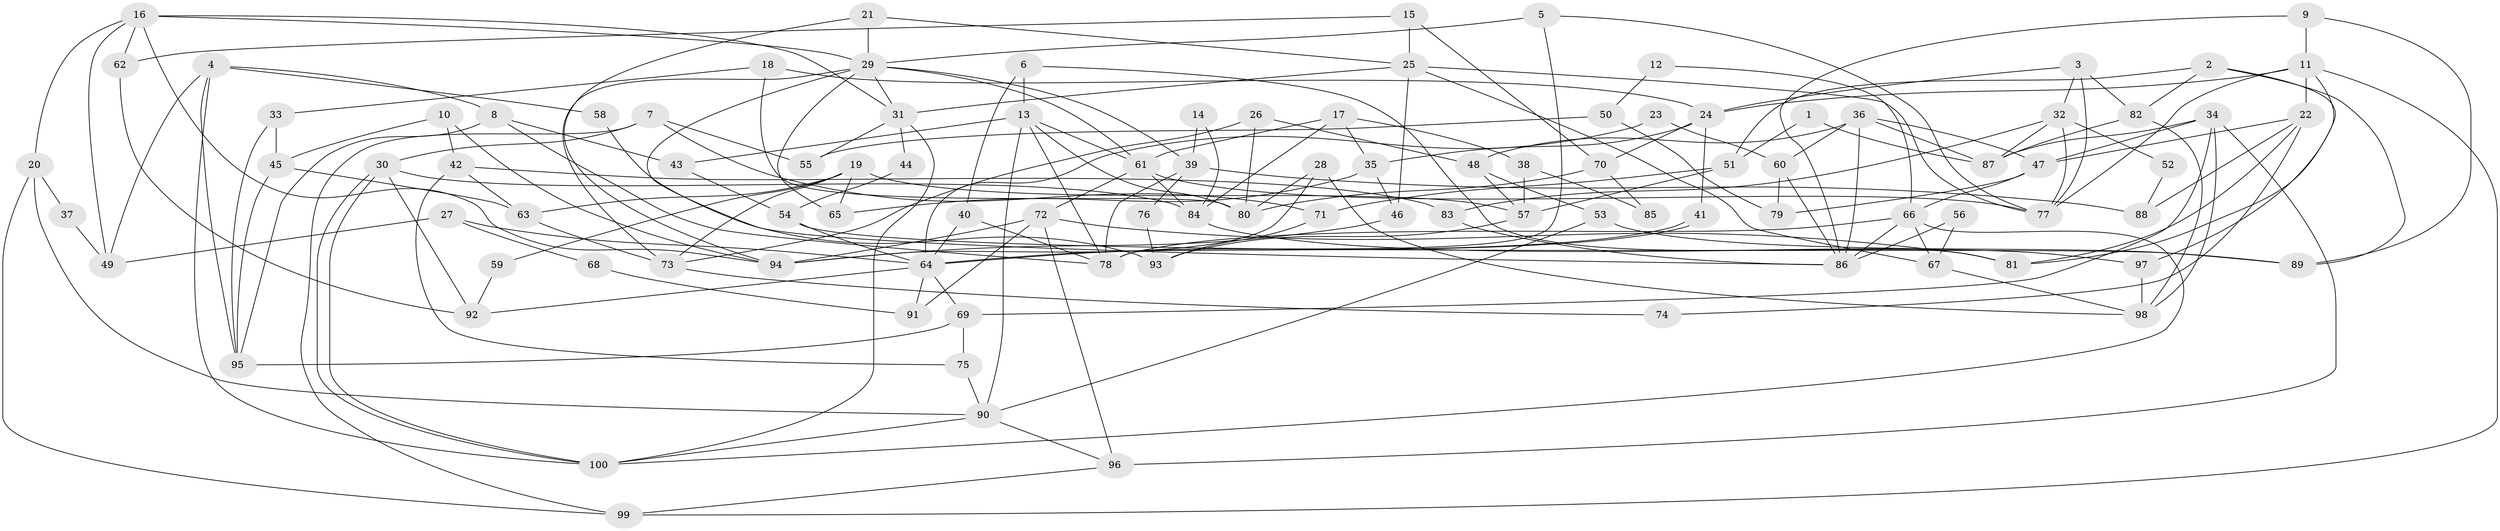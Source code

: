 // Generated by graph-tools (version 1.1) at 2025/38/02/21/25 10:38:59]
// undirected, 100 vertices, 200 edges
graph export_dot {
graph [start="1"]
  node [color=gray90,style=filled];
  1;
  2;
  3;
  4;
  5;
  6;
  7;
  8;
  9;
  10;
  11;
  12;
  13;
  14;
  15;
  16;
  17;
  18;
  19;
  20;
  21;
  22;
  23;
  24;
  25;
  26;
  27;
  28;
  29;
  30;
  31;
  32;
  33;
  34;
  35;
  36;
  37;
  38;
  39;
  40;
  41;
  42;
  43;
  44;
  45;
  46;
  47;
  48;
  49;
  50;
  51;
  52;
  53;
  54;
  55;
  56;
  57;
  58;
  59;
  60;
  61;
  62;
  63;
  64;
  65;
  66;
  67;
  68;
  69;
  70;
  71;
  72;
  73;
  74;
  75;
  76;
  77;
  78;
  79;
  80;
  81;
  82;
  83;
  84;
  85;
  86;
  87;
  88;
  89;
  90;
  91;
  92;
  93;
  94;
  95;
  96;
  97;
  98;
  99;
  100;
  1 -- 51;
  1 -- 87;
  2 -- 82;
  2 -- 97;
  2 -- 51;
  2 -- 89;
  3 -- 77;
  3 -- 32;
  3 -- 24;
  3 -- 82;
  4 -- 95;
  4 -- 100;
  4 -- 8;
  4 -- 49;
  4 -- 58;
  5 -- 77;
  5 -- 29;
  5 -- 78;
  6 -- 13;
  6 -- 40;
  6 -- 81;
  7 -- 99;
  7 -- 71;
  7 -- 30;
  7 -- 55;
  8 -- 43;
  8 -- 78;
  8 -- 95;
  9 -- 11;
  9 -- 89;
  9 -- 86;
  10 -- 94;
  10 -- 42;
  10 -- 45;
  11 -- 99;
  11 -- 81;
  11 -- 22;
  11 -- 24;
  11 -- 77;
  12 -- 66;
  12 -- 50;
  13 -- 78;
  13 -- 61;
  13 -- 43;
  13 -- 80;
  13 -- 90;
  14 -- 84;
  14 -- 39;
  15 -- 62;
  15 -- 25;
  15 -- 70;
  16 -- 29;
  16 -- 94;
  16 -- 20;
  16 -- 31;
  16 -- 49;
  16 -- 62;
  17 -- 61;
  17 -- 84;
  17 -- 35;
  17 -- 38;
  18 -- 80;
  18 -- 24;
  18 -- 33;
  19 -- 65;
  19 -- 63;
  19 -- 57;
  19 -- 59;
  19 -- 73;
  20 -- 90;
  20 -- 37;
  20 -- 99;
  21 -- 25;
  21 -- 94;
  21 -- 29;
  22 -- 47;
  22 -- 74;
  22 -- 81;
  22 -- 88;
  23 -- 64;
  23 -- 60;
  24 -- 35;
  24 -- 41;
  24 -- 70;
  25 -- 31;
  25 -- 77;
  25 -- 46;
  25 -- 67;
  26 -- 80;
  26 -- 73;
  26 -- 48;
  27 -- 49;
  27 -- 64;
  27 -- 68;
  28 -- 80;
  28 -- 98;
  28 -- 94;
  29 -- 31;
  29 -- 39;
  29 -- 61;
  29 -- 65;
  29 -- 73;
  29 -- 93;
  30 -- 100;
  30 -- 100;
  30 -- 84;
  30 -- 92;
  31 -- 100;
  31 -- 44;
  31 -- 55;
  32 -- 77;
  32 -- 83;
  32 -- 52;
  32 -- 87;
  33 -- 95;
  33 -- 45;
  34 -- 98;
  34 -- 47;
  34 -- 69;
  34 -- 87;
  34 -- 96;
  35 -- 46;
  35 -- 65;
  36 -- 86;
  36 -- 87;
  36 -- 47;
  36 -- 48;
  36 -- 60;
  37 -- 49;
  38 -- 57;
  38 -- 85;
  39 -- 78;
  39 -- 76;
  39 -- 88;
  40 -- 64;
  40 -- 78;
  41 -- 64;
  41 -- 64;
  42 -- 75;
  42 -- 63;
  42 -- 83;
  43 -- 54;
  44 -- 54;
  45 -- 63;
  45 -- 95;
  46 -- 94;
  47 -- 66;
  47 -- 79;
  48 -- 53;
  48 -- 57;
  50 -- 55;
  50 -- 79;
  51 -- 57;
  51 -- 71;
  52 -- 88;
  53 -- 90;
  53 -- 89;
  54 -- 89;
  54 -- 64;
  56 -- 67;
  56 -- 86;
  57 -- 93;
  58 -- 86;
  59 -- 92;
  60 -- 86;
  60 -- 79;
  61 -- 72;
  61 -- 77;
  61 -- 84;
  62 -- 92;
  63 -- 73;
  64 -- 69;
  64 -- 91;
  64 -- 92;
  66 -- 78;
  66 -- 100;
  66 -- 67;
  66 -- 86;
  67 -- 98;
  68 -- 91;
  69 -- 95;
  69 -- 75;
  70 -- 80;
  70 -- 85;
  71 -- 93;
  72 -- 81;
  72 -- 94;
  72 -- 91;
  72 -- 96;
  73 -- 74;
  75 -- 90;
  76 -- 93;
  82 -- 87;
  82 -- 98;
  83 -- 86;
  84 -- 97;
  90 -- 96;
  90 -- 100;
  96 -- 99;
  97 -- 98;
}
